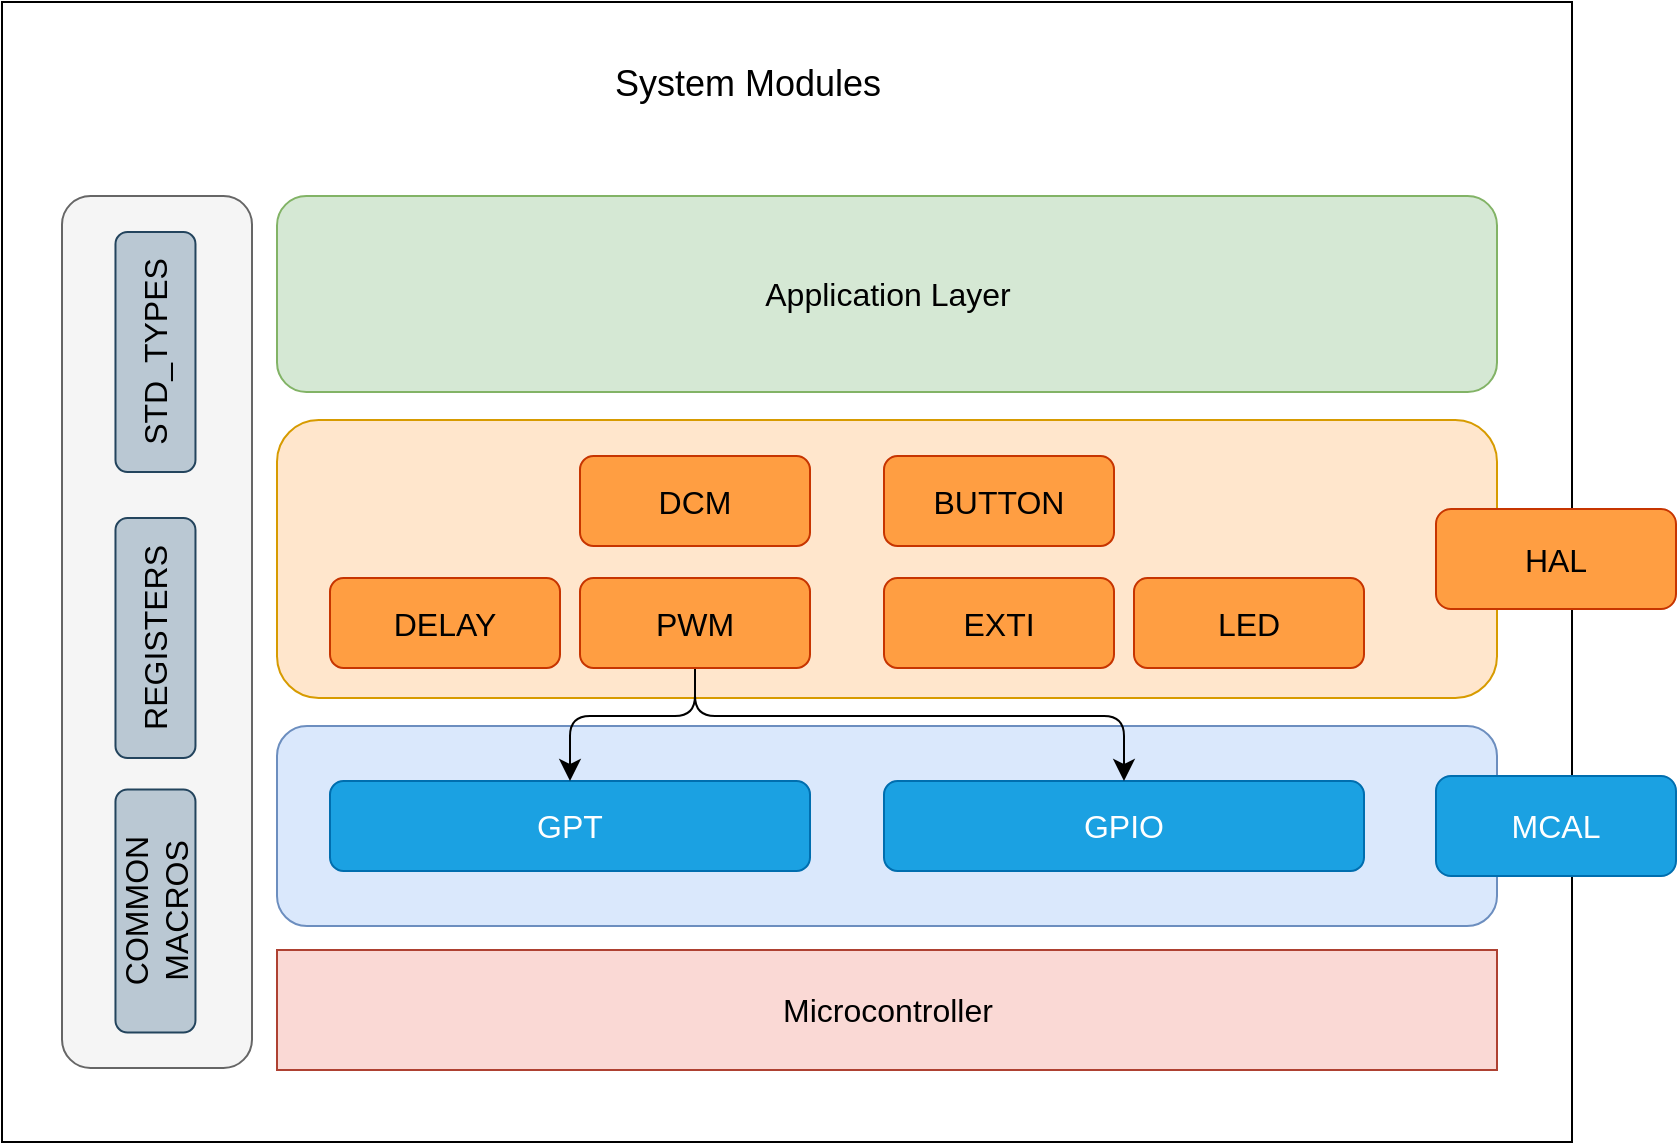 <mxfile version="21.5.1" type="device">
  <diagram name="Page-1" id="jOTbS239regMLlkqWPYL">
    <mxGraphModel dx="1436" dy="1856" grid="0" gridSize="10" guides="1" tooltips="1" connect="1" arrows="1" fold="1" page="0" pageScale="1" pageWidth="850" pageHeight="1100" math="0" shadow="0">
      <root>
        <mxCell id="0" />
        <mxCell id="1" parent="0" />
        <mxCell id="r6yLNoG1JKIrol4z2VNO-1" value="" style="rounded=0;whiteSpace=wrap;html=1;fontSize=16;horizontal=0;" parent="1" vertex="1">
          <mxGeometry x="-243" y="-1023" width="785" height="570" as="geometry" />
        </mxCell>
        <mxCell id="r6yLNoG1JKIrol4z2VNO-2" value="" style="rounded=1;whiteSpace=wrap;html=1;fontSize=16;fillColor=#dae8fc;strokeColor=#6c8ebf;" parent="1" vertex="1">
          <mxGeometry x="-105.5" y="-661" width="610" height="100" as="geometry" />
        </mxCell>
        <mxCell id="r6yLNoG1JKIrol4z2VNO-3" value="" style="rounded=1;whiteSpace=wrap;html=1;fontSize=16;fillColor=#ffe6cc;strokeColor=#d79b00;" parent="1" vertex="1">
          <mxGeometry x="-105.5" y="-814" width="610" height="139" as="geometry" />
        </mxCell>
        <mxCell id="r6yLNoG1JKIrol4z2VNO-4" value="Application Layer" style="rounded=1;whiteSpace=wrap;html=1;fontSize=16;fillColor=#d5e8d4;strokeColor=#82b366;" parent="1" vertex="1">
          <mxGeometry x="-105.5" y="-926" width="610" height="98" as="geometry" />
        </mxCell>
        <mxCell id="r6yLNoG1JKIrol4z2VNO-5" value="" style="rounded=1;whiteSpace=wrap;html=1;fontSize=16;fillColor=#f5f5f5;fontColor=#333333;strokeColor=#666666;" parent="1" vertex="1">
          <mxGeometry x="-213" y="-926" width="95" height="436" as="geometry" />
        </mxCell>
        <mxCell id="r6yLNoG1JKIrol4z2VNO-6" value="&lt;font style=&quot;font-size: 18px;&quot;&gt;System Modules&lt;/font&gt;" style="text;html=1;strokeColor=none;fillColor=none;align=center;verticalAlign=middle;whiteSpace=wrap;rounded=0;fontSize=16;" parent="1" vertex="1">
          <mxGeometry x="5" y="-997" width="250" height="30" as="geometry" />
        </mxCell>
        <mxCell id="r6yLNoG1JKIrol4z2VNO-7" value="Microcontroller" style="rounded=0;whiteSpace=wrap;html=1;fontSize=16;fillColor=#fad9d5;strokeColor=#ae4132;" parent="1" vertex="1">
          <mxGeometry x="-105.5" y="-549" width="610" height="60" as="geometry" />
        </mxCell>
        <mxCell id="r6yLNoG1JKIrol4z2VNO-16" style="edgeStyle=none;curved=1;rounded=0;orthogonalLoop=1;jettySize=auto;html=1;exitX=0.5;exitY=1;exitDx=0;exitDy=0;fontSize=12;startSize=8;endSize=8;" parent="1" edge="1">
          <mxGeometry relative="1" as="geometry">
            <mxPoint x="396" y="-591" as="sourcePoint" />
            <mxPoint x="396" y="-591" as="targetPoint" />
          </mxGeometry>
        </mxCell>
        <mxCell id="VjE--omdAlmAHaHHL6hZ-31" value="STD_TYPES" style="rounded=1;whiteSpace=wrap;html=1;fontSize=16;fillColor=#bac8d3;strokeColor=#23445d;rotation=-90;" parent="1" vertex="1">
          <mxGeometry x="-226.26" y="-868" width="120" height="40" as="geometry" />
        </mxCell>
        <mxCell id="r6yLNoG1JKIrol4z2VNO-12" value="MCAL" style="rounded=1;whiteSpace=wrap;html=1;fontSize=16;fillColor=#1ba1e2;fontColor=#ffffff;strokeColor=#006EAF;" parent="1" vertex="1">
          <mxGeometry x="474" y="-636" width="120" height="50" as="geometry" />
        </mxCell>
        <mxCell id="r6yLNoG1JKIrol4z2VNO-13" value="GPIO" style="rounded=1;whiteSpace=wrap;html=1;fontSize=16;fillColor=#1ba1e2;fontColor=#ffffff;strokeColor=#006EAF;" parent="1" vertex="1">
          <mxGeometry x="198" y="-633.5" width="240" height="45" as="geometry" />
        </mxCell>
        <mxCell id="VjE--omdAlmAHaHHL6hZ-12" style="edgeStyle=none;curved=1;rounded=0;orthogonalLoop=1;jettySize=auto;html=1;exitX=1;exitY=0.5;exitDx=0;exitDy=0;fontSize=12;startSize=8;endSize=8;" parent="1" edge="1">
          <mxGeometry relative="1" as="geometry">
            <mxPoint x="146" y="-741" as="sourcePoint" />
            <mxPoint x="146" y="-741" as="targetPoint" />
          </mxGeometry>
        </mxCell>
        <mxCell id="VjE--omdAlmAHaHHL6hZ-32" value="REGISTERS" style="rounded=1;whiteSpace=wrap;html=1;fontSize=16;fillColor=#bac8d3;strokeColor=#23445d;rotation=-90;" parent="1" vertex="1">
          <mxGeometry x="-226.26" y="-725" width="120" height="40" as="geometry" />
        </mxCell>
        <mxCell id="VjE--omdAlmAHaHHL6hZ-33" value="COMMON MACROS" style="rounded=1;whiteSpace=wrap;html=1;fontSize=16;fillColor=#bac8d3;strokeColor=#23445d;rotation=-90;" parent="1" vertex="1">
          <mxGeometry x="-227.03" y="-588.5" width="121.53" height="40" as="geometry" />
        </mxCell>
        <mxCell id="ShxdxOneBKLhwSZfwh8K-31" style="edgeStyle=orthogonalEdgeStyle;rounded=1;orthogonalLoop=1;jettySize=auto;html=1;entryX=0.5;entryY=0;entryDx=0;entryDy=0;fontSize=12;startSize=8;endSize=8;exitX=0.5;exitY=1;exitDx=0;exitDy=0;" parent="1" target="r6yLNoG1JKIrol4z2VNO-13" edge="1">
          <mxGeometry relative="1" as="geometry" />
        </mxCell>
        <mxCell id="r6yLNoG1JKIrol4z2VNO-9" value="HAL" style="rounded=1;whiteSpace=wrap;html=1;fontSize=16;fillColor=#ff9e42;fontColor=#000000;strokeColor=#C73500;" parent="1" vertex="1">
          <mxGeometry x="474" y="-769.5" width="120" height="50" as="geometry" />
        </mxCell>
        <mxCell id="nT8P0RG_OQsP6OdjPJSe-7" value="DCM" style="rounded=1;whiteSpace=wrap;html=1;fontSize=16;fillColor=#ff9e42;fontColor=#000000;strokeColor=#C73500;" parent="1" vertex="1">
          <mxGeometry x="46" y="-796" width="115" height="45" as="geometry" />
        </mxCell>
        <mxCell id="0MjCxgJAiSvBi42BGQoj-1" value="GPT" style="rounded=1;whiteSpace=wrap;html=1;fontSize=16;fillColor=#1ba1e2;fontColor=#ffffff;strokeColor=#006EAF;" parent="1" vertex="1">
          <mxGeometry x="-79" y="-633.5" width="240" height="45" as="geometry" />
        </mxCell>
        <mxCell id="U0mcnfD8sWnFzUJJSwLE-1" value="DELAY" style="rounded=1;whiteSpace=wrap;html=1;fontSize=16;fillColor=#ff9e42;fontColor=#000000;strokeColor=#C73500;" parent="1" vertex="1">
          <mxGeometry x="-79" y="-735" width="115" height="45" as="geometry" />
        </mxCell>
        <mxCell id="U0mcnfD8sWnFzUJJSwLE-9" style="edgeStyle=orthogonalEdgeStyle;rounded=1;orthogonalLoop=1;jettySize=auto;html=1;entryX=0.5;entryY=0;entryDx=0;entryDy=0;fontSize=12;startSize=8;endSize=8;exitX=0.5;exitY=1;exitDx=0;exitDy=0;" parent="1" source="U0mcnfD8sWnFzUJJSwLE-2" target="0MjCxgJAiSvBi42BGQoj-1" edge="1">
          <mxGeometry relative="1" as="geometry">
            <Array as="points">
              <mxPoint x="104" y="-666" />
              <mxPoint x="41" y="-666" />
            </Array>
          </mxGeometry>
        </mxCell>
        <mxCell id="U0mcnfD8sWnFzUJJSwLE-11" style="edgeStyle=orthogonalEdgeStyle;orthogonalLoop=1;jettySize=auto;html=1;entryX=0.5;entryY=0;entryDx=0;entryDy=0;fontSize=12;startSize=8;endSize=8;exitX=0.5;exitY=1;exitDx=0;exitDy=0;rounded=1;" parent="1" source="U0mcnfD8sWnFzUJJSwLE-2" target="r6yLNoG1JKIrol4z2VNO-13" edge="1">
          <mxGeometry relative="1" as="geometry">
            <Array as="points">
              <mxPoint x="104" y="-666" />
              <mxPoint x="318" y="-666" />
            </Array>
          </mxGeometry>
        </mxCell>
        <mxCell id="U0mcnfD8sWnFzUJJSwLE-2" value="PWM" style="rounded=1;whiteSpace=wrap;html=1;fontSize=16;fillColor=#ff9e42;fontColor=#000000;strokeColor=#C73500;" parent="1" vertex="1">
          <mxGeometry x="46" y="-735" width="115" height="45" as="geometry" />
        </mxCell>
        <mxCell id="U0mcnfD8sWnFzUJJSwLE-5" value="EXTI" style="rounded=1;whiteSpace=wrap;html=1;fontSize=16;fillColor=#ff9e42;fontColor=#000000;strokeColor=#C73500;" parent="1" vertex="1">
          <mxGeometry x="198" y="-735" width="115" height="45" as="geometry" />
        </mxCell>
        <mxCell id="U0mcnfD8sWnFzUJJSwLE-7" value="BUTTON" style="rounded=1;whiteSpace=wrap;html=1;fontSize=16;fillColor=#ff9e42;fontColor=#000000;strokeColor=#C73500;" parent="1" vertex="1">
          <mxGeometry x="198" y="-796" width="115" height="45" as="geometry" />
        </mxCell>
        <mxCell id="U0mcnfD8sWnFzUJJSwLE-8" value="LED" style="rounded=1;whiteSpace=wrap;html=1;fontSize=16;fillColor=#ff9e42;fontColor=#000000;strokeColor=#C73500;" parent="1" vertex="1">
          <mxGeometry x="323" y="-735" width="115" height="45" as="geometry" />
        </mxCell>
      </root>
    </mxGraphModel>
  </diagram>
</mxfile>
